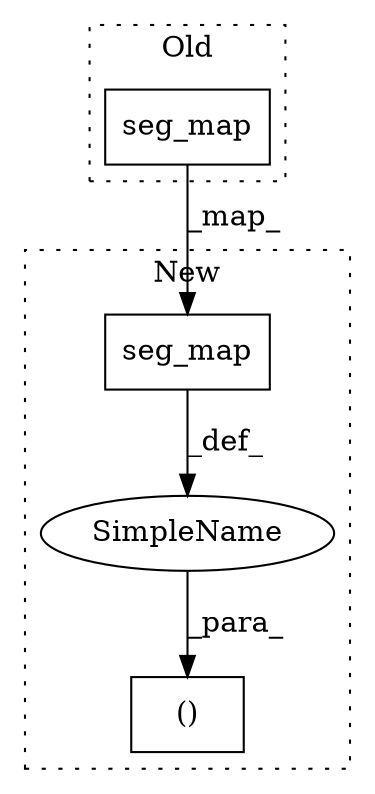digraph G {
subgraph cluster0 {
1 [label="seg_map" a="32" s="14567,14585" l="8,1" shape="box"];
label = "Old";
style="dotted";
}
subgraph cluster1 {
2 [label="seg_map" a="32" s="16307,16325" l="8,1" shape="box"];
3 [label="()" a="106" s="16283" l="43" shape="box"];
4 [label="SimpleName" a="42" s="" l="" shape="ellipse"];
label = "New";
style="dotted";
}
1 -> 2 [label="_map_"];
2 -> 4 [label="_def_"];
4 -> 3 [label="_para_"];
}